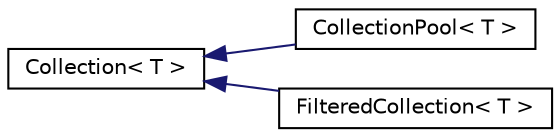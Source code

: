 digraph "Graphe hiérarchique des classes"
{
 // INTERACTIVE_SVG=YES
  edge [fontname="Helvetica",fontsize="10",labelfontname="Helvetica",labelfontsize="10"];
  node [fontname="Helvetica",fontsize="10",shape=record];
  rankdir="LR";
  Node0 [label="Collection\< T \>",height=0.2,width=0.4,color="black", fillcolor="white", style="filled",URL="$class_collection.html"];
  Node0 -> Node1 [dir="back",color="midnightblue",fontsize="10",style="solid",fontname="Helvetica"];
  Node1 [label="CollectionPool\< T \>",height=0.2,width=0.4,color="black", fillcolor="white", style="filled",URL="$class_collection_pool.html"];
  Node0 -> Node2 [dir="back",color="midnightblue",fontsize="10",style="solid",fontname="Helvetica"];
  Node2 [label="FilteredCollection\< T \>",height=0.2,width=0.4,color="black", fillcolor="white", style="filled",URL="$class_filtered_collection.html"];
}
